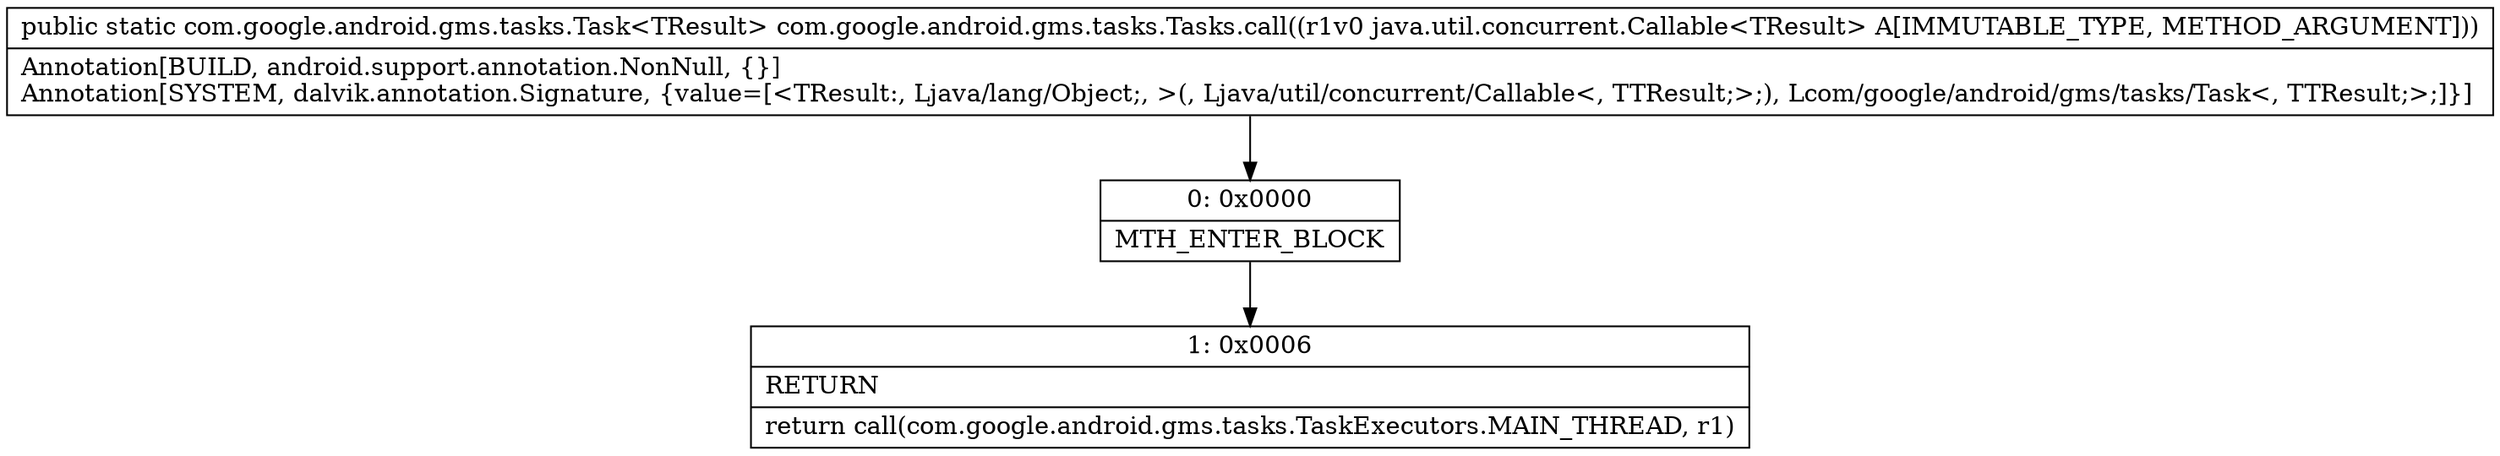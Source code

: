 digraph "CFG forcom.google.android.gms.tasks.Tasks.call(Ljava\/util\/concurrent\/Callable;)Lcom\/google\/android\/gms\/tasks\/Task;" {
Node_0 [shape=record,label="{0\:\ 0x0000|MTH_ENTER_BLOCK\l}"];
Node_1 [shape=record,label="{1\:\ 0x0006|RETURN\l|return call(com.google.android.gms.tasks.TaskExecutors.MAIN_THREAD, r1)\l}"];
MethodNode[shape=record,label="{public static com.google.android.gms.tasks.Task\<TResult\> com.google.android.gms.tasks.Tasks.call((r1v0 java.util.concurrent.Callable\<TResult\> A[IMMUTABLE_TYPE, METHOD_ARGUMENT]))  | Annotation[BUILD, android.support.annotation.NonNull, \{\}]\lAnnotation[SYSTEM, dalvik.annotation.Signature, \{value=[\<TResult:, Ljava\/lang\/Object;, \>(, Ljava\/util\/concurrent\/Callable\<, TTResult;\>;), Lcom\/google\/android\/gms\/tasks\/Task\<, TTResult;\>;]\}]\l}"];
MethodNode -> Node_0;
Node_0 -> Node_1;
}

